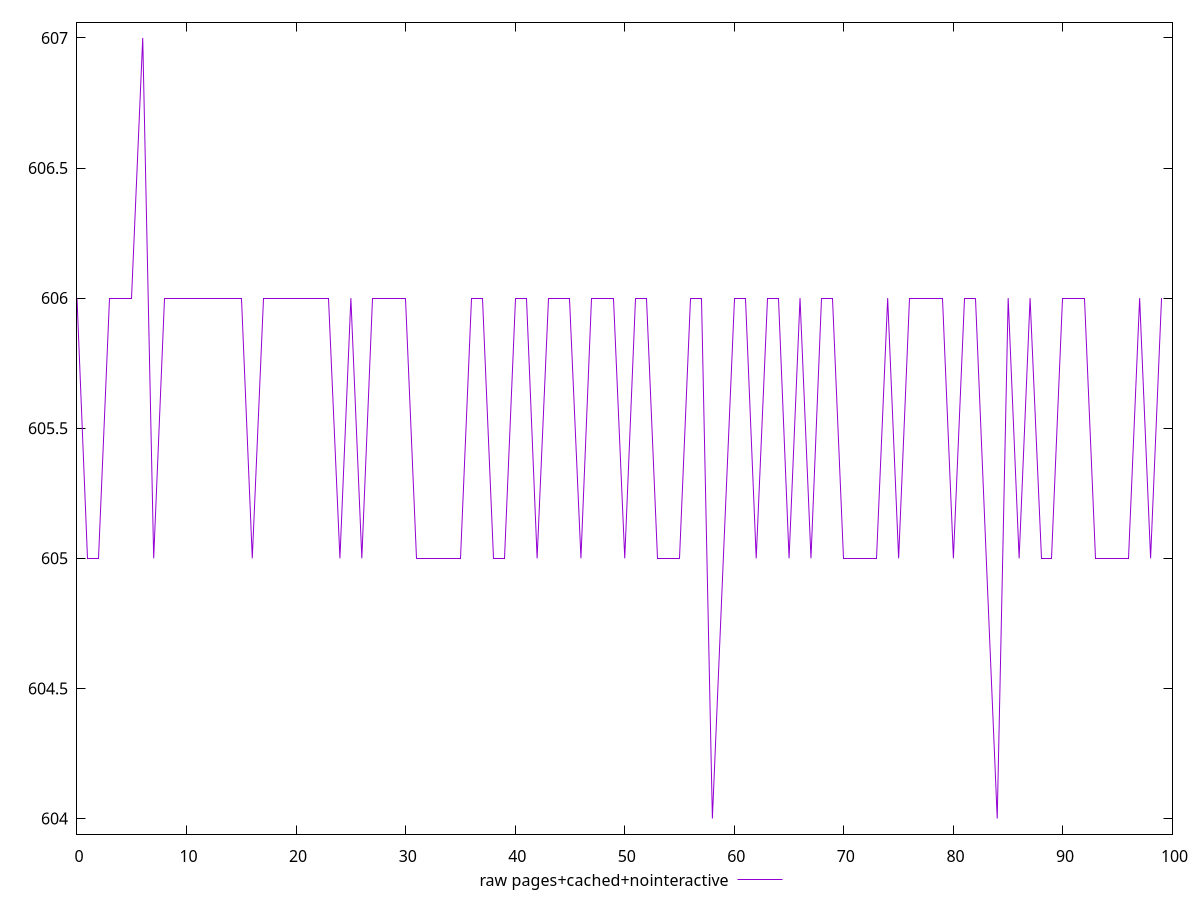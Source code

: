 $_rawPagesCachedNointeractive <<EOF
606
605
605
606
606
606
607
605
606
606
606
606
606
606
606
606
605
606
606
606
606
606
606
606
605
606
605
606
606
606
606
605
605
605
605
605
606
606
605
605
606
606
605
606
606
606
605
606
606
606
605
606
606
605
605
605
606
606
604
605
606
606
605
606
606
605
606
605
606
606
605
605
605
605
606
605
606
606
606
606
605
606
606
605
604
606
605
606
605
605
606
606
606
605
605
605
605
606
605
606
EOF
set key outside below
set terminal pngcairo
set output "report_00006_2020-11-02T20-21-41.718Z/uses-rel-preload/pages+cached+nointeractive//raw.png"
set yrange [603.94:607.06]
plot $_rawPagesCachedNointeractive title "raw pages+cached+nointeractive" with line ,